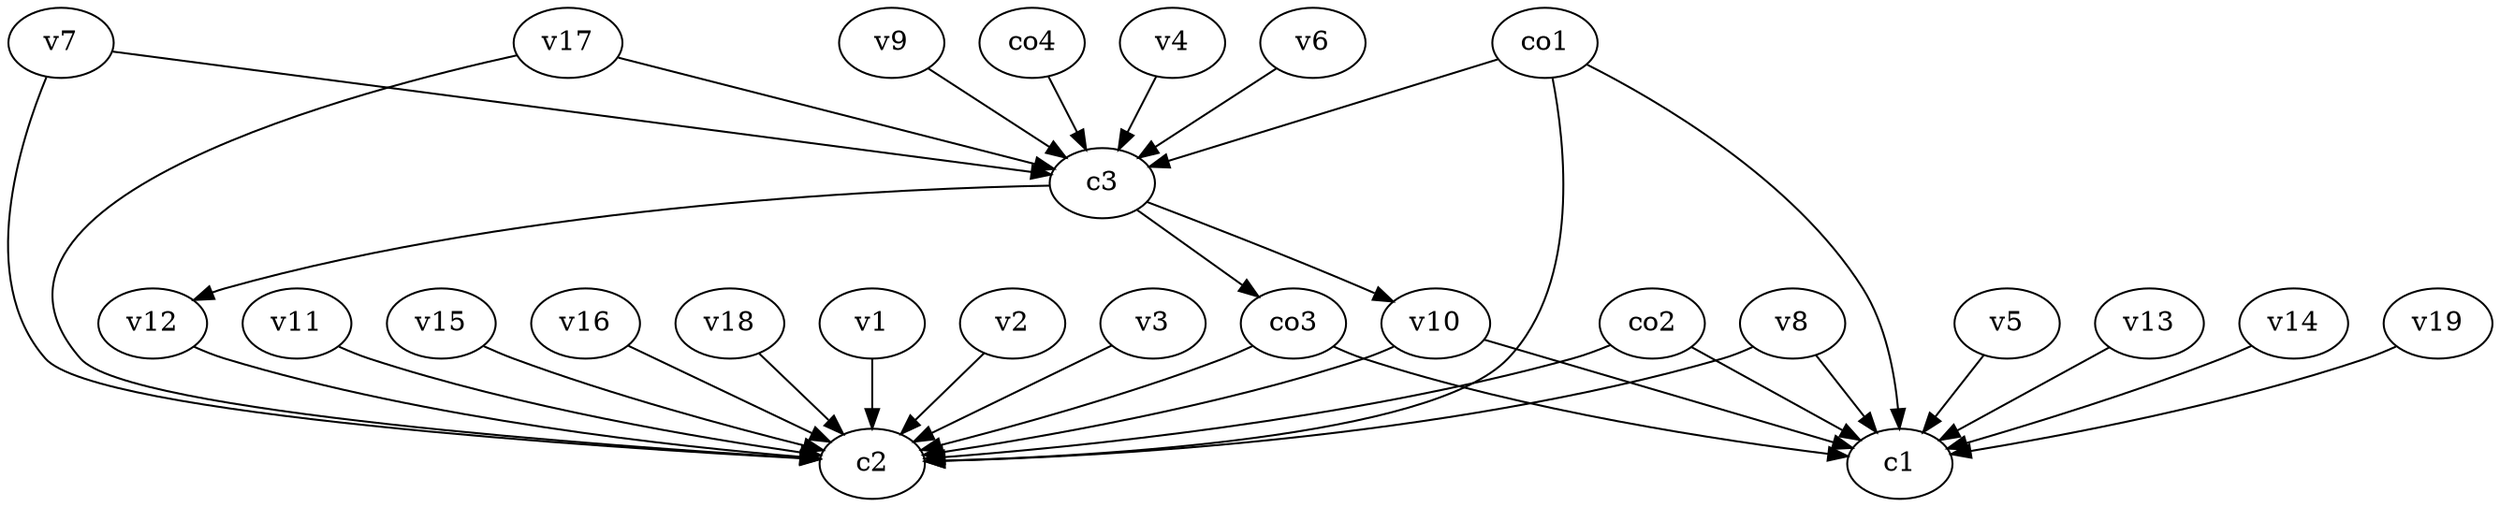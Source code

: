 strict digraph  {
c1;
c2;
c3;
v1;
v2;
v3;
v4;
v5;
v6;
v7;
v8;
v9;
v10;
v11;
v12;
v13;
v14;
v15;
v16;
v17;
v18;
v19;
co1;
co2;
co3;
co4;
c3 -> v10  [weight=1];
c3 -> v12  [weight=1];
c3 -> co3  [weight=1];
v1 -> c2  [weight=1];
v2 -> c2  [weight=1];
v3 -> c2  [weight=1];
v4 -> c3  [weight=1];
v5 -> c1  [weight=1];
v6 -> c3  [weight=1];
v7 -> c3  [weight=1];
v7 -> c2  [weight=1];
v8 -> c2  [weight=1];
v8 -> c1  [weight=1];
v9 -> c3  [weight=1];
v10 -> c2  [weight=1];
v10 -> c1  [weight=1];
v11 -> c2  [weight=1];
v12 -> c2  [weight=1];
v13 -> c1  [weight=1];
v14 -> c1  [weight=1];
v15 -> c2  [weight=1];
v16 -> c2  [weight=1];
v17 -> c3  [weight=1];
v17 -> c2  [weight=1];
v18 -> c2  [weight=1];
v19 -> c1  [weight=1];
co1 -> c3  [weight=1];
co1 -> c1  [weight=1];
co1 -> c2  [weight=1];
co2 -> c1  [weight=1];
co2 -> c2  [weight=1];
co3 -> c2  [weight=1];
co3 -> c1  [weight=1];
co4 -> c3  [weight=1];
}
